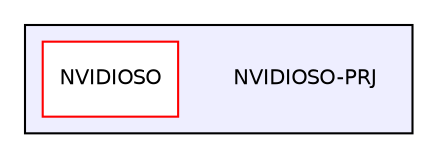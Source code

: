 digraph "/Users/fedecampe/Desktop/NVIDIOSO-PRJ" {
  compound=true
  node [ fontsize="10", fontname="Helvetica"];
  edge [ labelfontsize="10", labelfontname="Helvetica"];
  subgraph clusterdir_28be56c9d44d48f7d35b38eb9d299d16 {
    graph [ bgcolor="#eeeeff", pencolor="black", label="" URL="dir_28be56c9d44d48f7d35b38eb9d299d16.html"];
    dir_28be56c9d44d48f7d35b38eb9d299d16 [shape=plaintext label="NVIDIOSO-PRJ"];
    dir_9d0a883e17f05da08c4b96704d6398cb [shape=box label="NVIDIOSO" color="red" fillcolor="white" style="filled" URL="dir_9d0a883e17f05da08c4b96704d6398cb.html"];
  }
}

